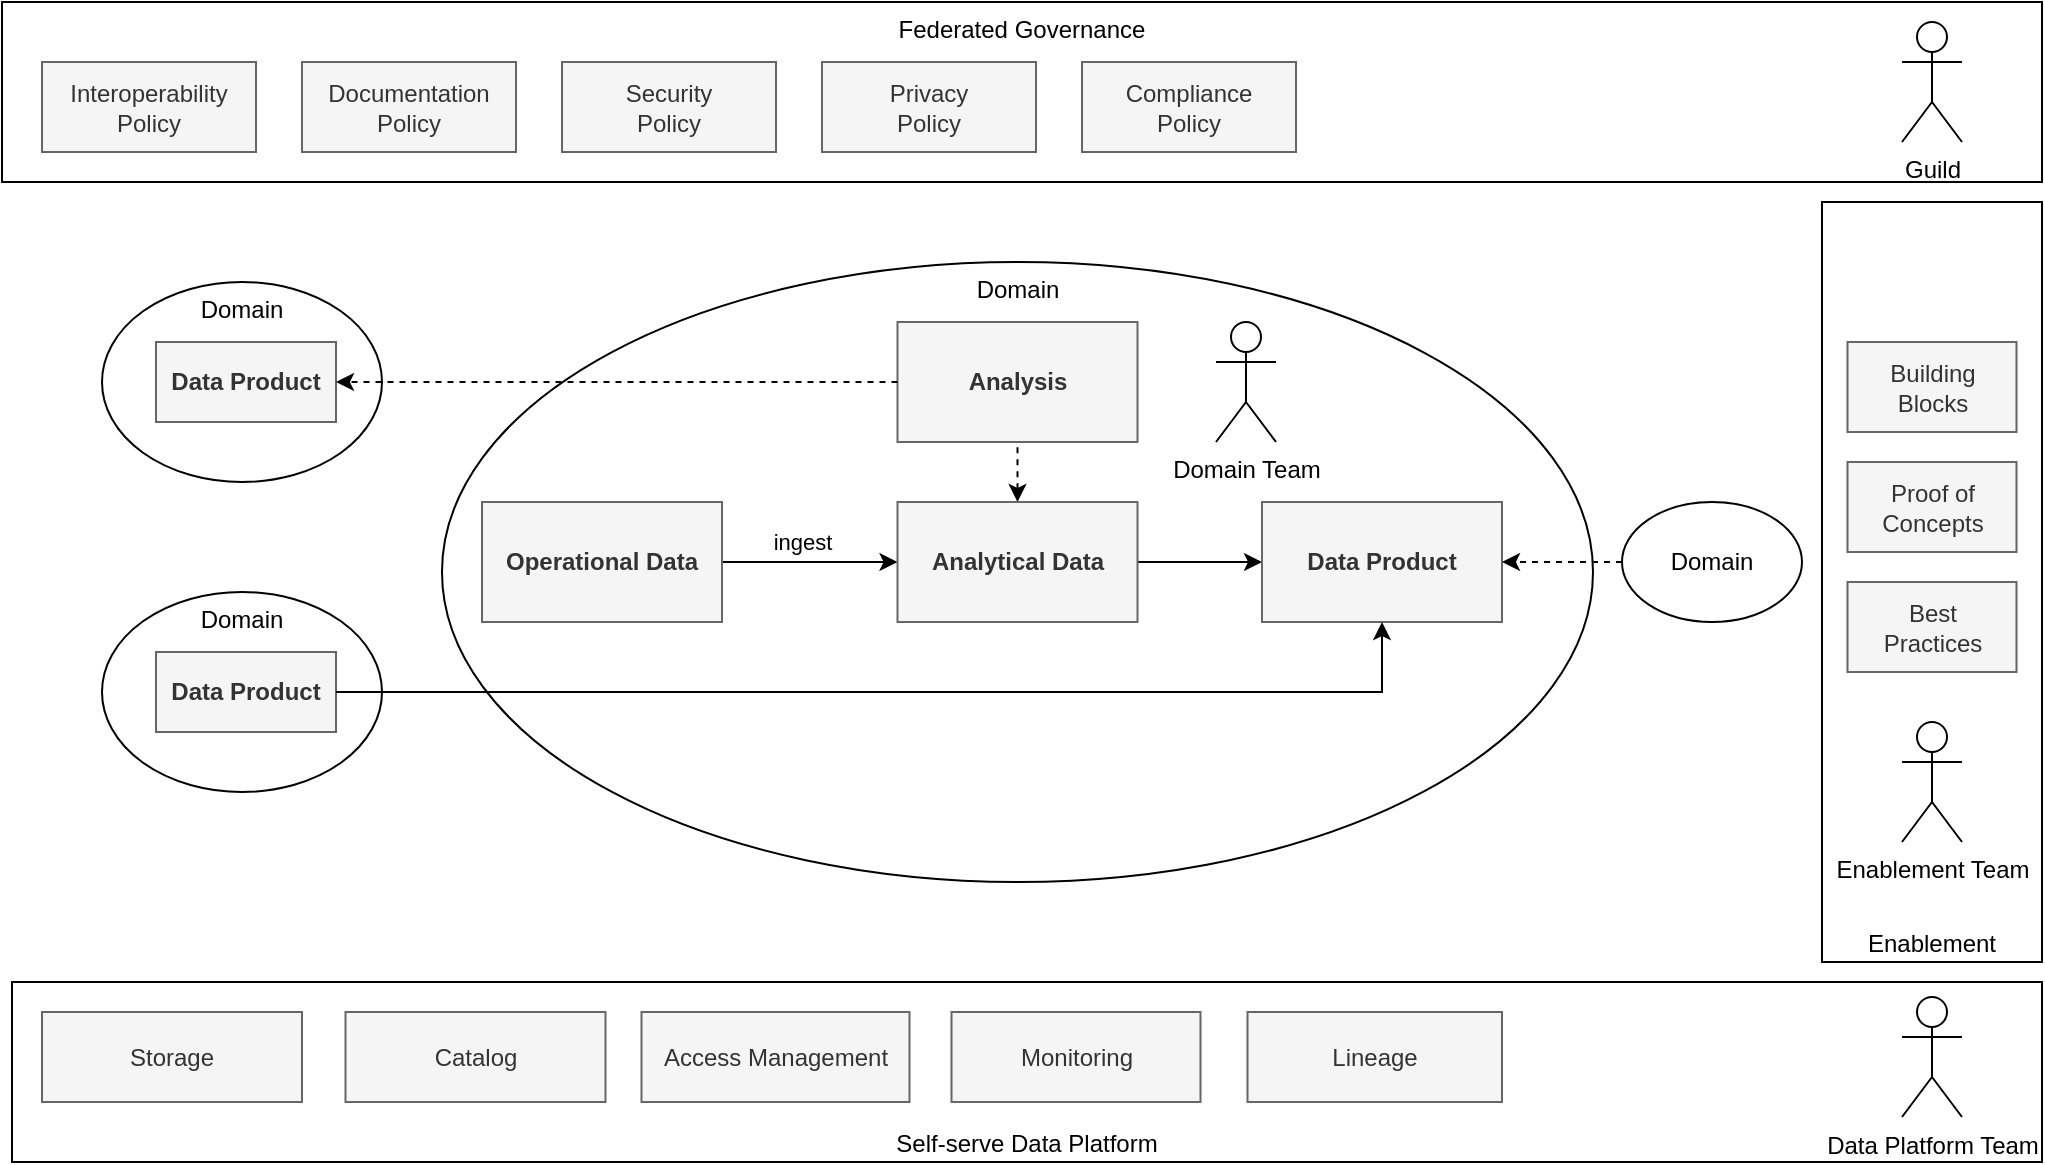 <mxfile version="15.5.4" type="embed"><diagram id="DWjpSvbVxY2pOprUcE6g" name="Page-1"><mxGraphModel dx="1382" dy="683" grid="1" gridSize="10" guides="1" tooltips="1" connect="1" arrows="1" fold="1" page="1" pageScale="1" pageWidth="827" pageHeight="1169" math="0" shadow="0"><root><mxCell id="0"/><mxCell id="1" parent="0"/><mxCell id="WkdalmxvpJmTztUUumEF-71" value="Enablement" style="rounded=0;whiteSpace=wrap;html=1;verticalAlign=bottom;" parent="1" vertex="1"><mxGeometry x="930" y="180" width="110" height="380" as="geometry"/></mxCell><mxCell id="WkdalmxvpJmTztUUumEF-8" value="Self-serve Data Platform" style="rounded=0;whiteSpace=wrap;html=1;verticalAlign=bottom;" parent="1" vertex="1"><mxGeometry x="25" y="570" width="1015" height="90" as="geometry"/></mxCell><mxCell id="WkdalmxvpJmTztUUumEF-9" value="Federated Governance" style="rounded=0;whiteSpace=wrap;html=1;verticalAlign=top;" parent="1" vertex="1"><mxGeometry x="20" y="80" width="1020" height="90" as="geometry"/></mxCell><mxCell id="WkdalmxvpJmTztUUumEF-10" value="Guild" style="shape=umlActor;verticalLabelPosition=bottom;verticalAlign=top;html=1;outlineConnect=0;" parent="1" vertex="1"><mxGeometry x="970" y="90" width="30" height="60" as="geometry"/></mxCell><mxCell id="WkdalmxvpJmTztUUumEF-12" value="Data Platform Team" style="shape=umlActor;verticalLabelPosition=bottom;verticalAlign=top;html=1;outlineConnect=0;" parent="1" vertex="1"><mxGeometry x="970" y="577.5" width="30" height="60" as="geometry"/></mxCell><mxCell id="WkdalmxvpJmTztUUumEF-27" value="Compliance&lt;br&gt;Policy" style="rounded=0;whiteSpace=wrap;html=1;fillColor=#f5f5f5;fontColor=#333333;strokeColor=#666666;" parent="1" vertex="1"><mxGeometry x="560" y="110" width="107" height="45" as="geometry"/></mxCell><mxCell id="WkdalmxvpJmTztUUumEF-34" value="Catalog" style="rounded=0;whiteSpace=wrap;html=1;fillColor=#f5f5f5;fontColor=#333333;strokeColor=#666666;" parent="1" vertex="1"><mxGeometry x="191.75" y="585" width="130" height="45" as="geometry"/></mxCell><mxCell id="WkdalmxvpJmTztUUumEF-35" value="Access Management" style="rounded=0;whiteSpace=wrap;html=1;fillColor=#f5f5f5;fontColor=#333333;strokeColor=#666666;" parent="1" vertex="1"><mxGeometry x="339.75" y="585" width="134" height="45" as="geometry"/></mxCell><mxCell id="WkdalmxvpJmTztUUumEF-46" value="Lineage" style="rounded=0;whiteSpace=wrap;html=1;fillColor=#f5f5f5;fontColor=#333333;strokeColor=#666666;" parent="1" vertex="1"><mxGeometry x="642.75" y="585" width="127.25" height="45" as="geometry"/></mxCell><mxCell id="WkdalmxvpJmTztUUumEF-48" value="Monitoring" style="rounded=0;whiteSpace=wrap;html=1;fillColor=#f5f5f5;fontColor=#333333;strokeColor=#666666;" parent="1" vertex="1"><mxGeometry x="494.75" y="585" width="124.5" height="45" as="geometry"/></mxCell><mxCell id="WkdalmxvpJmTztUUumEF-56" value="Interoperability&lt;br&gt;Policy" style="rounded=0;whiteSpace=wrap;html=1;fillColor=#f5f5f5;fontColor=#333333;strokeColor=#666666;" parent="1" vertex="1"><mxGeometry x="40" y="110" width="107" height="45" as="geometry"/></mxCell><mxCell id="WkdalmxvpJmTztUUumEF-57" value="Documentation&lt;br&gt;Policy" style="rounded=0;whiteSpace=wrap;html=1;fillColor=#f5f5f5;fontColor=#333333;strokeColor=#666666;" parent="1" vertex="1"><mxGeometry x="170" y="110" width="107" height="45" as="geometry"/></mxCell><mxCell id="WkdalmxvpJmTztUUumEF-58" value="Security&lt;br&gt;Policy" style="rounded=0;whiteSpace=wrap;html=1;fillColor=#f5f5f5;fontColor=#333333;strokeColor=#666666;" parent="1" vertex="1"><mxGeometry x="300" y="110" width="107" height="45" as="geometry"/></mxCell><mxCell id="WkdalmxvpJmTztUUumEF-69" value="Enablement Team" style="shape=umlActor;verticalLabelPosition=bottom;verticalAlign=top;html=1;outlineConnect=0;" parent="1" vertex="1"><mxGeometry x="970" y="440" width="30" height="60" as="geometry"/></mxCell><mxCell id="WkdalmxvpJmTztUUumEF-70" value="Building &lt;br&gt;Blocks" style="rounded=0;whiteSpace=wrap;html=1;fillColor=#f5f5f5;fontColor=#333333;strokeColor=#666666;" parent="1" vertex="1"><mxGeometry x="942.75" y="250" width="84.5" height="45" as="geometry"/></mxCell><mxCell id="WkdalmxvpJmTztUUumEF-72" value="Proof of Concepts" style="rounded=0;whiteSpace=wrap;html=1;fillColor=#f5f5f5;fontColor=#333333;strokeColor=#666666;" parent="1" vertex="1"><mxGeometry x="942.75" y="310" width="84.5" height="45" as="geometry"/></mxCell><mxCell id="17" value="Domain" style="ellipse;whiteSpace=wrap;html=1;verticalAlign=top;" parent="1" vertex="1"><mxGeometry x="240" y="210" width="575.5" height="310" as="geometry"/></mxCell><mxCell id="18" value="Analysis" style="rounded=0;whiteSpace=wrap;html=1;fillColor=#f5f5f5;fontColor=#333333;strokeColor=#666666;fontStyle=1" parent="1" vertex="1"><mxGeometry x="467.75" y="240" width="120" height="60" as="geometry"/></mxCell><mxCell id="19" style="rounded=0;orthogonalLoop=1;jettySize=auto;html=1;exitX=0.5;exitY=0;exitDx=0;exitDy=0;startArrow=classic;startFill=1;endArrow=none;endFill=0;dashed=1;" parent="1" source="22" target="18" edge="1"><mxGeometry relative="1" as="geometry"/></mxCell><mxCell id="20" style="rounded=0;orthogonalLoop=1;jettySize=auto;html=1;entryX=0;entryY=0.5;entryDx=0;entryDy=0;" parent="1" source="22" target="24" edge="1"><mxGeometry relative="1" as="geometry"><mxPoint x="635.5" y="410" as="targetPoint"/></mxGeometry></mxCell><mxCell id="21" value="" style="edgeStyle=orthogonalEdgeStyle;rounded=0;orthogonalLoop=1;jettySize=auto;html=1;startArrow=classic;startFill=1;endArrow=none;endFill=0;" parent="1" source="22" target="23" edge="1"><mxGeometry relative="1" as="geometry"/></mxCell><mxCell id="35" value="ingest" style="edgeLabel;html=1;align=center;verticalAlign=middle;resizable=0;points=[];" parent="21" vertex="1" connectable="0"><mxGeometry x="-0.071" y="2" relative="1" as="geometry"><mxPoint x="-7" y="-12" as="offset"/></mxGeometry></mxCell><mxCell id="22" value="Analytical Data" style="rounded=0;whiteSpace=wrap;html=1;fillColor=#f5f5f5;fontColor=#333333;strokeColor=#666666;fontStyle=1" parent="1" vertex="1"><mxGeometry x="467.75" y="330" width="120" height="60" as="geometry"/></mxCell><mxCell id="23" value="Operational Data" style="rounded=0;whiteSpace=wrap;html=1;fillColor=#f5f5f5;fontColor=#333333;strokeColor=#666666;fontStyle=1" parent="1" vertex="1"><mxGeometry x="260" y="330" width="120" height="60" as="geometry"/></mxCell><mxCell id="24" value="Data Product" style="rounded=0;whiteSpace=wrap;html=1;fillColor=#f5f5f5;fontColor=#333333;strokeColor=#666666;fontStyle=1" parent="1" vertex="1"><mxGeometry x="650" y="330" width="120" height="60" as="geometry"/></mxCell><mxCell id="25" value="Domain" style="ellipse;whiteSpace=wrap;html=1;verticalAlign=middle;" parent="1" vertex="1"><mxGeometry x="830" y="330" width="90" height="60" as="geometry"/></mxCell><mxCell id="26" style="rounded=0;orthogonalLoop=1;jettySize=auto;html=1;entryX=1;entryY=0.5;entryDx=0;entryDy=0;startArrow=none;startFill=0;endArrow=classic;endFill=1;exitX=0;exitY=0.5;exitDx=0;exitDy=0;dashed=1;" parent="1" source="25" target="24" edge="1"><mxGeometry relative="1" as="geometry"><mxPoint x="875.5" y="360" as="sourcePoint"/></mxGeometry></mxCell><mxCell id="27" value="Domain" style="ellipse;whiteSpace=wrap;html=1;verticalAlign=top;" parent="1" vertex="1"><mxGeometry x="70" y="220" width="140" height="100" as="geometry"/></mxCell><mxCell id="28" value="Data Product" style="rounded=0;whiteSpace=wrap;html=1;fillColor=#f5f5f5;fontColor=#333333;strokeColor=#666666;fontStyle=1" parent="1" vertex="1"><mxGeometry x="97" y="250" width="90" height="40" as="geometry"/></mxCell><mxCell id="29" style="rounded=0;orthogonalLoop=1;jettySize=auto;html=1;startArrow=none;startFill=0;endArrow=classic;endFill=1;exitX=0;exitY=0.5;exitDx=0;exitDy=0;entryX=1;entryY=0.5;entryDx=0;entryDy=0;dashed=1;" parent="1" source="18" target="28" edge="1"><mxGeometry relative="1" as="geometry"><mxPoint x="605.5" y="415" as="sourcePoint"/><mxPoint x="230" y="280" as="targetPoint"/></mxGeometry></mxCell><mxCell id="30" value="Domain" style="ellipse;whiteSpace=wrap;html=1;verticalAlign=top;" parent="1" vertex="1"><mxGeometry x="70" y="375" width="140" height="100" as="geometry"/></mxCell><mxCell id="31" value="Data Product" style="rounded=0;whiteSpace=wrap;html=1;fillColor=#f5f5f5;fontColor=#333333;strokeColor=#666666;fontStyle=1" parent="1" vertex="1"><mxGeometry x="97" y="405" width="90" height="40" as="geometry"/></mxCell><mxCell id="32" style="rounded=0;orthogonalLoop=1;jettySize=auto;html=1;entryX=1;entryY=0.5;entryDx=0;entryDy=0;startArrow=classic;startFill=1;endArrow=none;endFill=0;exitX=0.5;exitY=1;exitDx=0;exitDy=0;" parent="1" source="24" target="31" edge="1"><mxGeometry relative="1" as="geometry"><mxPoint x="322.5" y="560" as="sourcePoint"/><mxPoint x="135.5" y="510" as="targetPoint"/><Array as="points"><mxPoint x="710" y="425"/><mxPoint x="570" y="425"/></Array></mxGeometry></mxCell><mxCell id="33" value="Domain Team" style="shape=umlActor;verticalLabelPosition=bottom;verticalAlign=top;html=1;outlineConnect=0;" parent="1" vertex="1"><mxGeometry x="627" y="240" width="30" height="60" as="geometry"/></mxCell><mxCell id="34" value="Storage" style="rounded=0;whiteSpace=wrap;html=1;fillColor=#f5f5f5;fontColor=#333333;strokeColor=#666666;" parent="1" vertex="1"><mxGeometry x="40" y="585" width="130" height="45" as="geometry"/></mxCell><mxCell id="36" value="Privacy&lt;br&gt;Policy" style="rounded=0;whiteSpace=wrap;html=1;fillColor=#f5f5f5;fontColor=#333333;strokeColor=#666666;" vertex="1" parent="1"><mxGeometry x="430" y="110" width="107" height="45" as="geometry"/></mxCell><mxCell id="39" value="Best&lt;br&gt;Practices" style="rounded=0;whiteSpace=wrap;html=1;fillColor=#f5f5f5;fontColor=#333333;strokeColor=#666666;" vertex="1" parent="1"><mxGeometry x="942.75" y="370" width="84.5" height="45" as="geometry"/></mxCell></root></mxGraphModel></diagram></mxfile>